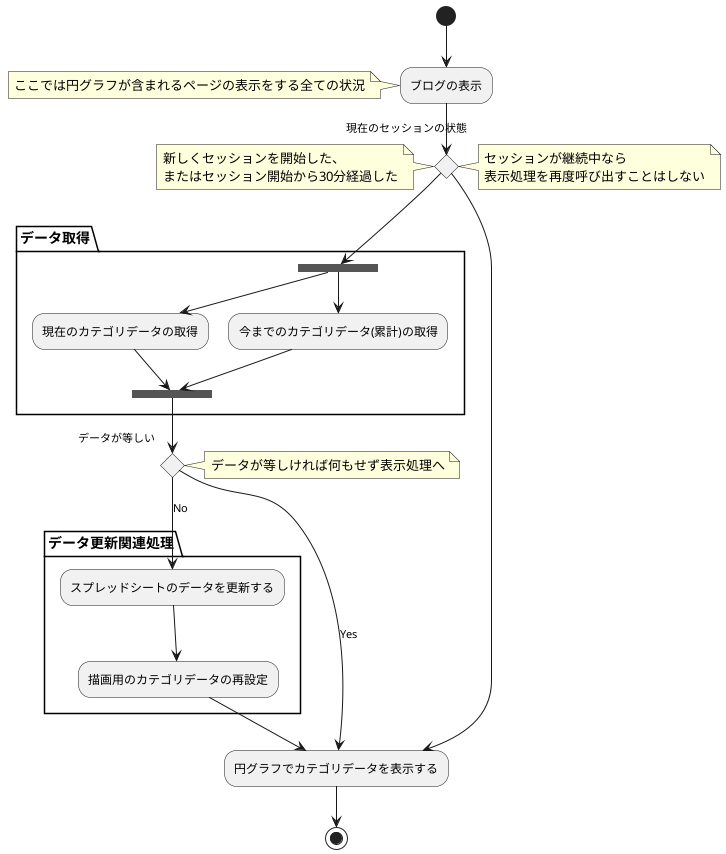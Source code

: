 
@startuml Activity

(*) --> "ブログの表示" 
note left: ここでは円グラフが含まれるページの表示をする全ての状況
if "現在のセッションの状態" then
note right: セッションが継続中なら\n表示処理を再度呼び出すことはしない
--> "円グラフでカテゴリデータを表示する" 
else 
note left: 新しくセッションを開始した、\nまたはセッション開始から30分経過した
partition "データ取得" {
--> ===fork=== 
--> "現在のカテゴリデータの取得"
--> ===join===
===fork=== --> "今までのカテゴリデータ(累計)の取得"
--> ===join===
}
endif

if "データが等しい" then 
note right: データが等しければ何もせず表示処理へ
--> [Yes] "円グラフでカテゴリデータを表示する"
else
partition "データ更新関連処理" { 
--> [No] "スプレッドシートのデータを更新する" 
--> "描画用のカテゴリデータの再設定"
--> "円グラフでカテゴリデータを表示する" 
}
endif
--> (*)

@enduml